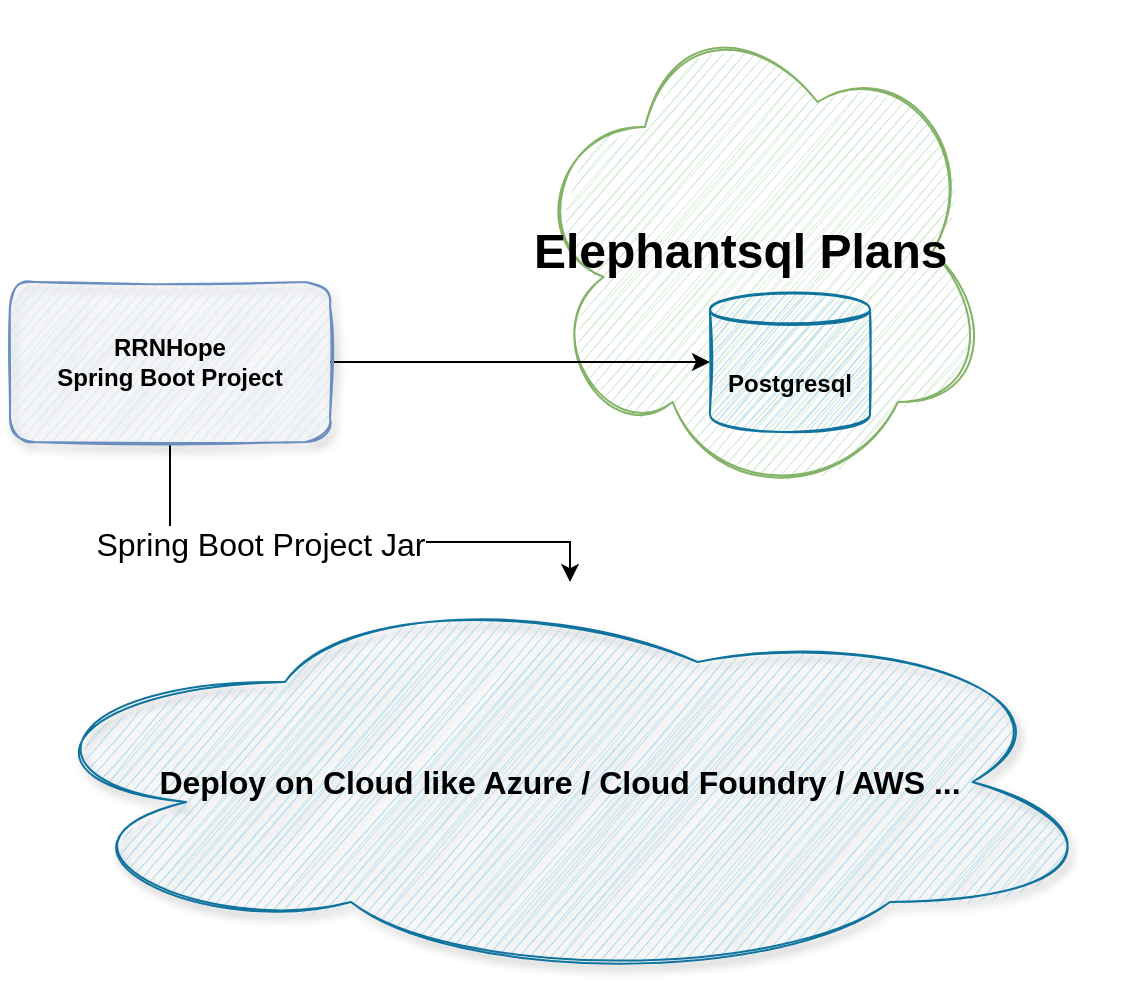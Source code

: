 <mxfile version="13.6.10" type="github">
  <diagram id="vNaJUpMdq5fC-LcV71pj" name="Page-1">
    <mxGraphModel dx="1357" dy="794" grid="1" gridSize="10" guides="1" tooltips="1" connect="1" arrows="1" fold="1" page="1" pageScale="1" pageWidth="850" pageHeight="1100" math="0" shadow="0">
      <root>
        <mxCell id="0" />
        <mxCell id="1" parent="0" />
        <mxCell id="kPdmPvc7Pf512ZVPmU_c-7" value="&lt;h1&gt;&lt;span style=&quot;line-height: 100%&quot;&gt;Elephantsql Plans&lt;/span&gt;&lt;/h1&gt;" style="ellipse;shape=cloud;whiteSpace=wrap;html=1;fillColor=#d5e8d4;strokeColor=#82b366;align=left;sketch=1;" vertex="1" parent="1">
          <mxGeometry x="420" y="30" width="230" height="250" as="geometry" />
        </mxCell>
        <mxCell id="kPdmPvc7Pf512ZVPmU_c-8" style="edgeStyle=orthogonalEdgeStyle;rounded=0;orthogonalLoop=1;jettySize=auto;html=1;entryX=0;entryY=0.5;entryDx=0;entryDy=0;" edge="1" parent="1" source="kPdmPvc7Pf512ZVPmU_c-5" target="kPdmPvc7Pf512ZVPmU_c-6">
          <mxGeometry relative="1" as="geometry" />
        </mxCell>
        <mxCell id="kPdmPvc7Pf512ZVPmU_c-10" style="edgeStyle=orthogonalEdgeStyle;rounded=0;orthogonalLoop=1;jettySize=auto;html=1;fontSize=16;" edge="1" parent="1" source="kPdmPvc7Pf512ZVPmU_c-5" target="kPdmPvc7Pf512ZVPmU_c-9">
          <mxGeometry relative="1" as="geometry">
            <Array as="points">
              <mxPoint x="240" y="300" />
              <mxPoint x="440" y="300" />
            </Array>
          </mxGeometry>
        </mxCell>
        <mxCell id="kPdmPvc7Pf512ZVPmU_c-11" value="Spring Boot Project Jar" style="edgeLabel;html=1;align=center;verticalAlign=middle;resizable=0;points=[];fontSize=16;" vertex="1" connectable="0" parent="kPdmPvc7Pf512ZVPmU_c-10">
          <mxGeometry x="-0.296" y="-1" relative="1" as="geometry">
            <mxPoint as="offset" />
          </mxGeometry>
        </mxCell>
        <mxCell id="kPdmPvc7Pf512ZVPmU_c-5" value="RRNHope&lt;br&gt;Spring Boot Project" style="whiteSpace=wrap;html=1;fillColor=#dae8fc;strokeColor=#6c8ebf;rounded=1;glass=0;shadow=1;sketch=1;fontStyle=1" vertex="1" parent="1">
          <mxGeometry x="160" y="170" width="160" height="80" as="geometry" />
        </mxCell>
        <mxCell id="kPdmPvc7Pf512ZVPmU_c-6" value="Postgresql" style="shape=datastore;whiteSpace=wrap;html=1;fillColor=#b1ddf0;strokeColor=#10739e;sketch=1;fontStyle=1" vertex="1" parent="1">
          <mxGeometry x="510" y="175" width="80" height="70" as="geometry" />
        </mxCell>
        <mxCell id="kPdmPvc7Pf512ZVPmU_c-9" value="Deploy on Cloud like Azure / Cloud Foundry / AWS ..." style="ellipse;shape=cloud;whiteSpace=wrap;html=1;rounded=1;shadow=1;glass=0;sketch=1;fillColor=#b1ddf0;strokeColor=#10739e;fontSize=16;fontStyle=1" vertex="1" parent="1">
          <mxGeometry x="160" y="320" width="550" height="200" as="geometry" />
        </mxCell>
      </root>
    </mxGraphModel>
  </diagram>
</mxfile>
